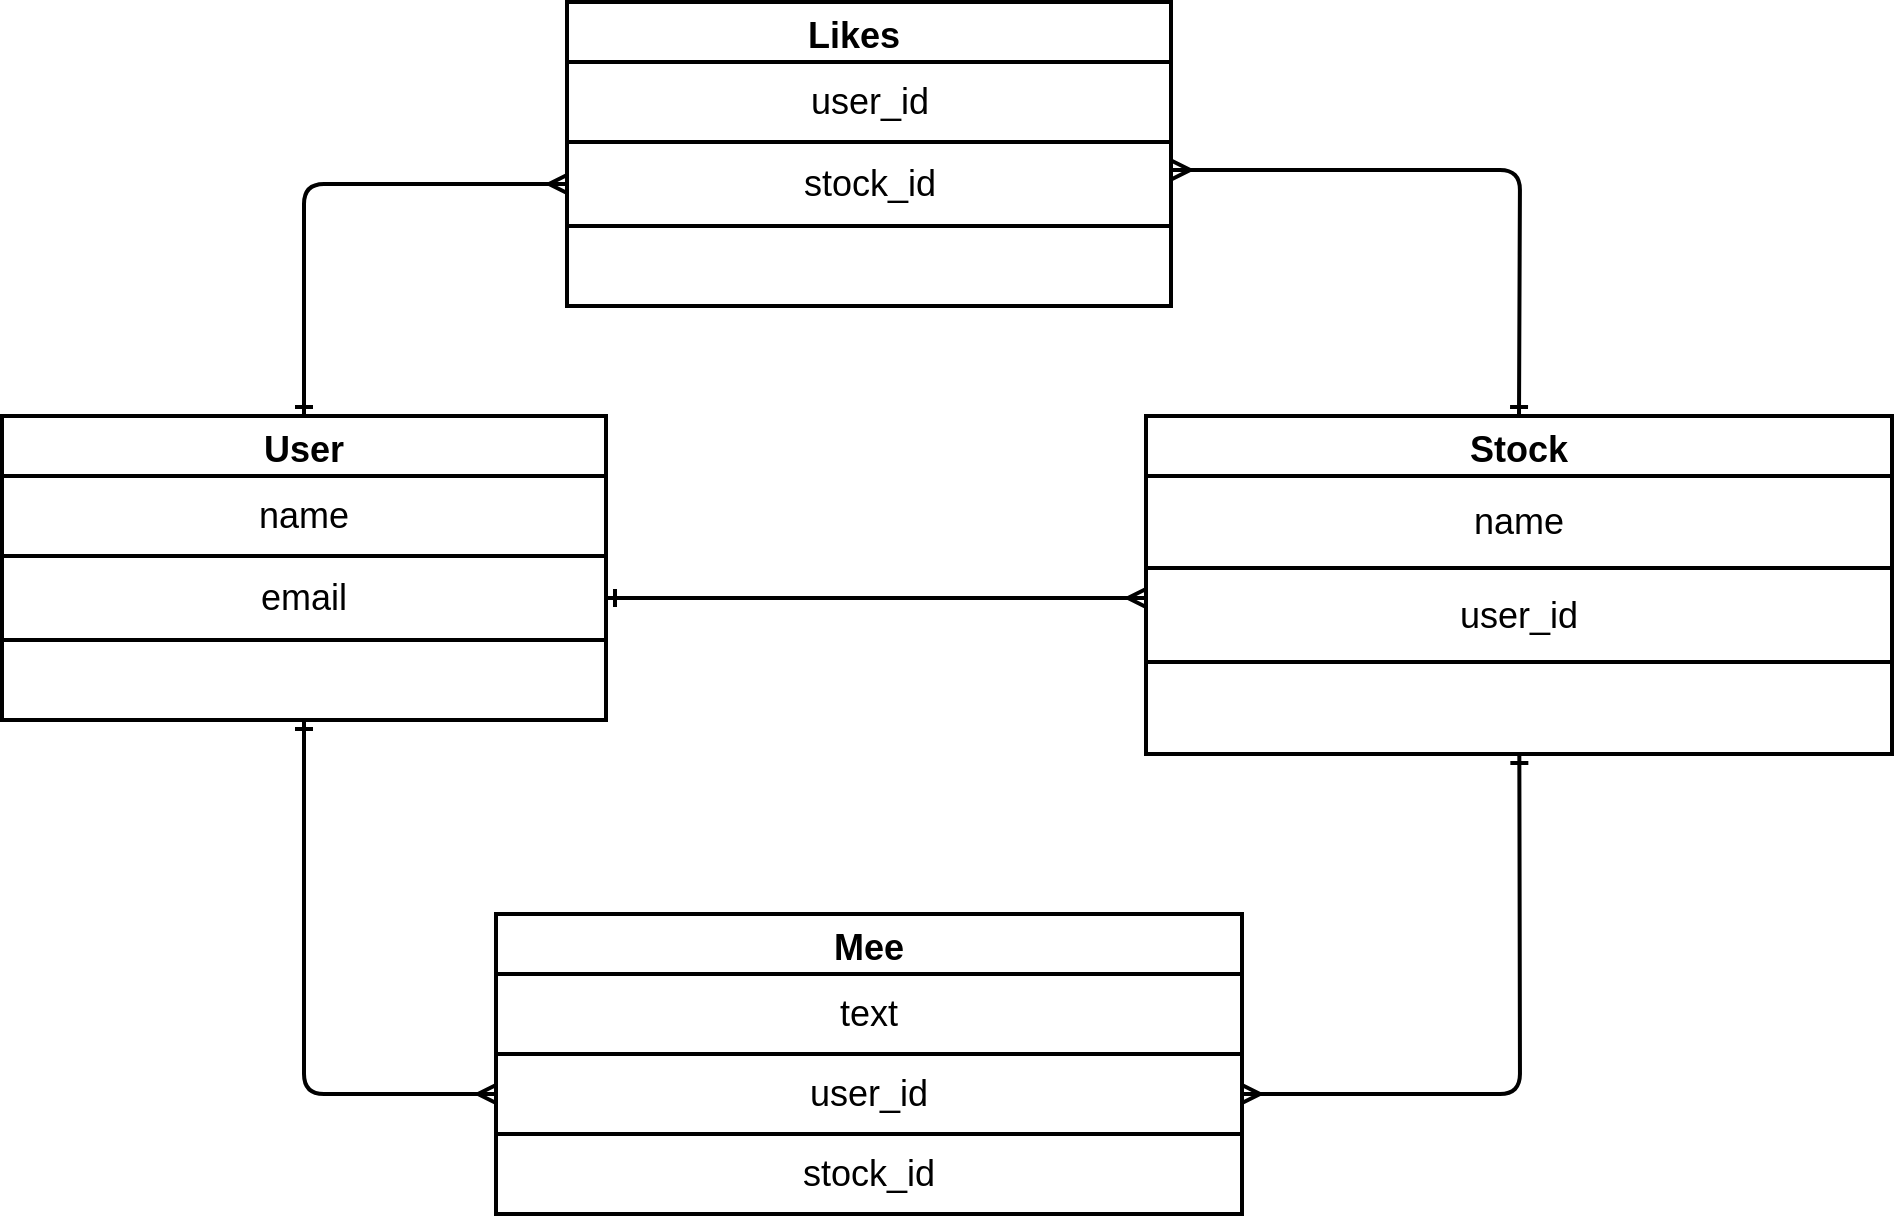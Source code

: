 <mxfile>
    <diagram id="CIO5q90QWOYlBtkPzATM" name="ページ1">
        <mxGraphModel dx="1249" dy="958" grid="0" gridSize="10" guides="1" tooltips="1" connect="1" arrows="1" fold="1" page="0" pageScale="1" pageWidth="827" pageHeight="1169" background="#ffffff" math="0" shadow="0">
            <root>
                <mxCell id="0"/>
                <mxCell id="1" parent="0"/>
                <mxCell id="60" style="edgeStyle=none;html=1;entryX=0;entryY=0.5;entryDx=0;entryDy=0;fontColor=#000000;endArrow=ERmany;endFill=0;strokeColor=#000000;startArrow=ERone;startFill=0;strokeWidth=2;fontSize=18;" parent="1" source="32" target="55" edge="1">
                    <mxGeometry relative="1" as="geometry">
                        <Array as="points">
                            <mxPoint x="-28" y="178"/>
                        </Array>
                    </mxGeometry>
                </mxCell>
                <mxCell id="32" value="User" style="shape=table;startSize=30;container=1;collapsible=0;childLayout=tableLayout;fontStyle=1;align=center;pointerEvents=1;strokeColor=#000000;strokeWidth=2;fontSize=18;" parent="1" vertex="1">
                    <mxGeometry x="-179" y="-161" width="302" height="152" as="geometry"/>
                </mxCell>
                <mxCell id="33" value="" style="shape=partialRectangle;html=1;whiteSpace=wrap;collapsible=0;dropTarget=0;pointerEvents=0;fillColor=none;top=0;left=0;bottom=0;right=0;points=[[0,0.5],[1,0.5]];portConstraint=eastwest;strokeWidth=2;fontSize=18;" parent="32" vertex="1">
                    <mxGeometry y="30" width="302" height="40" as="geometry"/>
                </mxCell>
                <mxCell id="34" value="&lt;font color=&quot;#000000&quot; style=&quot;font-size: 18px&quot;&gt;name&lt;/font&gt;" style="shape=partialRectangle;html=1;whiteSpace=wrap;connectable=0;fillColor=none;top=0;left=0;bottom=0;right=0;overflow=hidden;pointerEvents=1;strokeWidth=2;fontSize=18;" parent="33" vertex="1">
                    <mxGeometry width="302" height="40" as="geometry">
                        <mxRectangle width="302" height="40" as="alternateBounds"/>
                    </mxGeometry>
                </mxCell>
                <mxCell id="37" value="" style="shape=partialRectangle;html=1;whiteSpace=wrap;collapsible=0;dropTarget=0;pointerEvents=0;fillColor=none;top=0;left=0;bottom=0;right=0;points=[[0,0.5],[1,0.5]];portConstraint=eastwest;strokeWidth=2;fontSize=18;" parent="32" vertex="1">
                    <mxGeometry y="70" width="302" height="42" as="geometry"/>
                </mxCell>
                <mxCell id="38" value="&lt;font color=&quot;#000000&quot; style=&quot;font-size: 18px;&quot;&gt;email&lt;/font&gt;" style="shape=partialRectangle;html=1;whiteSpace=wrap;connectable=0;fillColor=none;top=0;left=0;bottom=0;right=0;overflow=hidden;pointerEvents=1;strokeWidth=2;fontSize=18;" parent="37" vertex="1">
                    <mxGeometry width="302" height="42" as="geometry">
                        <mxRectangle width="302" height="42" as="alternateBounds"/>
                    </mxGeometry>
                </mxCell>
                <mxCell id="41" value="" style="shape=partialRectangle;html=1;whiteSpace=wrap;collapsible=0;dropTarget=0;pointerEvents=0;fillColor=none;top=0;left=0;bottom=0;right=0;points=[[0,0.5],[1,0.5]];portConstraint=eastwest;strokeWidth=2;fontSize=18;" parent="32" vertex="1">
                    <mxGeometry y="112" width="302" height="40" as="geometry"/>
                </mxCell>
                <mxCell id="42" value="" style="shape=partialRectangle;html=1;whiteSpace=wrap;connectable=0;fillColor=none;top=0;left=0;bottom=0;right=0;overflow=hidden;pointerEvents=1;strokeWidth=2;fontSize=18;" parent="41" vertex="1">
                    <mxGeometry width="302" height="40" as="geometry">
                        <mxRectangle width="302" height="40" as="alternateBounds"/>
                    </mxGeometry>
                </mxCell>
                <mxCell id="61" style="edgeStyle=none;html=1;entryX=1;entryY=0.5;entryDx=0;entryDy=0;fontColor=#000000;endArrow=ERmany;endFill=0;strokeColor=#000000;startArrow=ERone;startFill=0;strokeWidth=2;fontSize=18;" parent="1" source="45" target="55" edge="1">
                    <mxGeometry relative="1" as="geometry">
                        <Array as="points">
                            <mxPoint x="580" y="178"/>
                        </Array>
                    </mxGeometry>
                </mxCell>
                <mxCell id="75" style="edgeStyle=none;html=1;exitX=0.5;exitY=0;exitDx=0;exitDy=0;entryX=1.012;entryY=0.025;entryDx=0;entryDy=0;entryPerimeter=0;fontSize=18;fontColor=#000000;" edge="1" parent="1" source="45">
                    <mxGeometry relative="1" as="geometry"/>
                </mxCell>
                <mxCell id="45" value="Stock" style="shape=table;startSize=30;container=1;collapsible=0;childLayout=tableLayout;fontStyle=1;align=center;pointerEvents=1;strokeColor=#000000;strokeWidth=2;fontSize=18;" parent="1" vertex="1">
                    <mxGeometry x="393" y="-161" width="373" height="169" as="geometry"/>
                </mxCell>
                <mxCell id="46" value="" style="shape=partialRectangle;html=1;whiteSpace=wrap;collapsible=0;dropTarget=0;pointerEvents=0;fillColor=none;top=0;left=0;bottom=0;right=0;points=[[0,0.5],[1,0.5]];portConstraint=eastwest;strokeWidth=2;fontSize=18;" parent="45" vertex="1">
                    <mxGeometry y="30" width="373" height="46" as="geometry"/>
                </mxCell>
                <mxCell id="47" value="&lt;font color=&quot;#000000&quot; style=&quot;font-size: 18px;&quot;&gt;name&lt;/font&gt;" style="shape=partialRectangle;html=1;whiteSpace=wrap;connectable=0;fillColor=none;top=0;left=0;bottom=0;right=0;overflow=hidden;pointerEvents=1;strokeWidth=2;fontSize=18;" parent="46" vertex="1">
                    <mxGeometry width="373" height="46" as="geometry">
                        <mxRectangle width="373" height="46" as="alternateBounds"/>
                    </mxGeometry>
                </mxCell>
                <mxCell id="48" value="" style="shape=partialRectangle;html=1;whiteSpace=wrap;collapsible=0;dropTarget=0;pointerEvents=0;fillColor=none;top=0;left=0;bottom=0;right=0;points=[[0,0.5],[1,0.5]];portConstraint=eastwest;strokeWidth=2;fontSize=18;" parent="45" vertex="1">
                    <mxGeometry y="76" width="373" height="47" as="geometry"/>
                </mxCell>
                <mxCell id="49" value="&lt;font color=&quot;#000000&quot; style=&quot;font-size: 18px;&quot;&gt;user_id&lt;/font&gt;" style="shape=partialRectangle;html=1;whiteSpace=wrap;connectable=0;fillColor=none;top=0;left=0;bottom=0;right=0;overflow=hidden;pointerEvents=1;strokeWidth=2;fontSize=18;" parent="48" vertex="1">
                    <mxGeometry width="373" height="47" as="geometry">
                        <mxRectangle width="373" height="47" as="alternateBounds"/>
                    </mxGeometry>
                </mxCell>
                <mxCell id="50" value="" style="shape=partialRectangle;html=1;whiteSpace=wrap;collapsible=0;dropTarget=0;pointerEvents=0;fillColor=none;top=0;left=0;bottom=0;right=0;points=[[0,0.5],[1,0.5]];portConstraint=eastwest;strokeWidth=2;fontSize=18;" parent="45" vertex="1">
                    <mxGeometry y="123" width="373" height="46" as="geometry"/>
                </mxCell>
                <mxCell id="51" value="" style="shape=partialRectangle;html=1;whiteSpace=wrap;connectable=0;fillColor=none;top=0;left=0;bottom=0;right=0;overflow=hidden;pointerEvents=1;strokeWidth=2;fontSize=18;" parent="50" vertex="1">
                    <mxGeometry width="373" height="46" as="geometry">
                        <mxRectangle width="373" height="46" as="alternateBounds"/>
                    </mxGeometry>
                </mxCell>
                <mxCell id="52" value="Mee" style="shape=table;startSize=30;container=1;collapsible=0;childLayout=tableLayout;fontStyle=1;align=center;pointerEvents=1;strokeColor=#000000;strokeWidth=2;fontSize=18;" parent="1" vertex="1">
                    <mxGeometry x="68" y="88" width="373" height="150" as="geometry"/>
                </mxCell>
                <mxCell id="53" value="" style="shape=partialRectangle;html=1;whiteSpace=wrap;collapsible=0;dropTarget=0;pointerEvents=0;fillColor=none;top=0;left=0;bottom=0;right=0;points=[[0,0.5],[1,0.5]];portConstraint=eastwest;strokeWidth=2;fontSize=18;" parent="52" vertex="1">
                    <mxGeometry y="30" width="373" height="40" as="geometry"/>
                </mxCell>
                <mxCell id="54" value="&lt;font color=&quot;#000000&quot; style=&quot;font-size: 18px;&quot;&gt;text&lt;/font&gt;" style="shape=partialRectangle;html=1;whiteSpace=wrap;connectable=0;fillColor=none;top=0;left=0;bottom=0;right=0;overflow=hidden;pointerEvents=1;strokeWidth=2;fontSize=18;" parent="53" vertex="1">
                    <mxGeometry width="373" height="40" as="geometry">
                        <mxRectangle width="373" height="40" as="alternateBounds"/>
                    </mxGeometry>
                </mxCell>
                <mxCell id="55" value="" style="shape=partialRectangle;html=1;whiteSpace=wrap;collapsible=0;dropTarget=0;pointerEvents=0;fillColor=none;top=0;left=0;bottom=0;right=0;points=[[0,0.5],[1,0.5]];portConstraint=eastwest;strokeWidth=2;fontSize=18;" parent="52" vertex="1">
                    <mxGeometry y="70" width="373" height="40" as="geometry"/>
                </mxCell>
                <mxCell id="56" value="&lt;font color=&quot;#000000&quot; style=&quot;font-size: 18px;&quot;&gt;user_id&lt;/font&gt;" style="shape=partialRectangle;html=1;whiteSpace=wrap;connectable=0;fillColor=none;top=0;left=0;bottom=0;right=0;overflow=hidden;pointerEvents=1;strokeWidth=2;fontSize=18;" parent="55" vertex="1">
                    <mxGeometry width="373" height="40" as="geometry">
                        <mxRectangle width="373" height="40" as="alternateBounds"/>
                    </mxGeometry>
                </mxCell>
                <mxCell id="57" value="" style="shape=partialRectangle;html=1;whiteSpace=wrap;collapsible=0;dropTarget=0;pointerEvents=0;fillColor=none;top=0;left=0;bottom=0;right=0;points=[[0,0.5],[1,0.5]];portConstraint=eastwest;strokeWidth=2;fontSize=18;" parent="52" vertex="1">
                    <mxGeometry y="110" width="373" height="40" as="geometry"/>
                </mxCell>
                <mxCell id="58" value="&lt;font color=&quot;#000000&quot; style=&quot;font-size: 18px;&quot;&gt;stock_id&lt;/font&gt;" style="shape=partialRectangle;html=1;whiteSpace=wrap;connectable=0;fillColor=none;top=0;left=0;bottom=0;right=0;overflow=hidden;pointerEvents=1;strokeWidth=2;fontSize=18;" parent="57" vertex="1">
                    <mxGeometry width="373" height="40" as="geometry">
                        <mxRectangle width="373" height="40" as="alternateBounds"/>
                    </mxGeometry>
                </mxCell>
                <mxCell id="59" style="edgeStyle=none;html=1;exitX=1;exitY=0.5;exitDx=0;exitDy=0;entryX=0;entryY=0.319;entryDx=0;entryDy=0;fontColor=#000000;endArrow=ERmany;endFill=0;strokeColor=#000000;entryPerimeter=0;startArrow=ERone;startFill=0;strokeWidth=2;fontSize=18;" parent="1" source="37" target="48" edge="1">
                    <mxGeometry relative="1" as="geometry"/>
                </mxCell>
                <mxCell id="79" value="Likes   " style="shape=table;startSize=30;container=1;collapsible=0;childLayout=tableLayout;fontStyle=1;align=center;pointerEvents=1;strokeColor=#000000;strokeWidth=2;fontSize=18;" vertex="1" parent="1">
                    <mxGeometry x="103.5" y="-368" width="302" height="152" as="geometry"/>
                </mxCell>
                <mxCell id="80" value="" style="shape=partialRectangle;html=1;whiteSpace=wrap;collapsible=0;dropTarget=0;pointerEvents=0;fillColor=none;top=0;left=0;bottom=0;right=0;points=[[0,0.5],[1,0.5]];portConstraint=eastwest;strokeWidth=2;fontSize=18;" vertex="1" parent="79">
                    <mxGeometry y="30" width="302" height="40" as="geometry"/>
                </mxCell>
                <mxCell id="81" value="&lt;font color=&quot;#000000&quot; style=&quot;font-size: 18px&quot;&gt;user_id&lt;/font&gt;" style="shape=partialRectangle;html=1;whiteSpace=wrap;connectable=0;fillColor=none;top=0;left=0;bottom=0;right=0;overflow=hidden;pointerEvents=1;strokeWidth=2;fontSize=18;" vertex="1" parent="80">
                    <mxGeometry width="302" height="40" as="geometry">
                        <mxRectangle width="302" height="40" as="alternateBounds"/>
                    </mxGeometry>
                </mxCell>
                <mxCell id="82" value="" style="shape=partialRectangle;html=1;whiteSpace=wrap;collapsible=0;dropTarget=0;pointerEvents=0;fillColor=none;top=0;left=0;bottom=0;right=0;points=[[0,0.5],[1,0.5]];portConstraint=eastwest;strokeWidth=2;fontSize=18;" vertex="1" parent="79">
                    <mxGeometry y="70" width="302" height="42" as="geometry"/>
                </mxCell>
                <mxCell id="83" value="&lt;font color=&quot;#000000&quot; style=&quot;font-size: 18px&quot;&gt;stock_id&lt;/font&gt;" style="shape=partialRectangle;html=1;whiteSpace=wrap;connectable=0;fillColor=none;top=0;left=0;bottom=0;right=0;overflow=hidden;pointerEvents=1;strokeWidth=2;fontSize=18;" vertex="1" parent="82">
                    <mxGeometry width="302" height="42" as="geometry">
                        <mxRectangle width="302" height="42" as="alternateBounds"/>
                    </mxGeometry>
                </mxCell>
                <mxCell id="84" value="" style="shape=partialRectangle;html=1;whiteSpace=wrap;collapsible=0;dropTarget=0;pointerEvents=0;fillColor=none;top=0;left=0;bottom=0;right=0;points=[[0,0.5],[1,0.5]];portConstraint=eastwest;strokeWidth=2;fontSize=18;" vertex="1" parent="79">
                    <mxGeometry y="112" width="302" height="40" as="geometry"/>
                </mxCell>
                <mxCell id="85" value="" style="shape=partialRectangle;html=1;whiteSpace=wrap;connectable=0;fillColor=none;top=0;left=0;bottom=0;right=0;overflow=hidden;pointerEvents=1;strokeWidth=2;fontSize=18;" vertex="1" parent="84">
                    <mxGeometry width="302" height="40" as="geometry">
                        <mxRectangle width="302" height="40" as="alternateBounds"/>
                    </mxGeometry>
                </mxCell>
                <mxCell id="86" style="edgeStyle=none;html=1;entryX=0;entryY=0.5;entryDx=0;entryDy=0;fontColor=#000000;endArrow=ERmany;endFill=0;strokeColor=#000000;startArrow=ERone;startFill=0;strokeWidth=2;fontSize=18;exitX=0.5;exitY=0;exitDx=0;exitDy=0;" edge="1" parent="1" source="32" target="82">
                    <mxGeometry relative="1" as="geometry">
                        <Array as="points">
                            <mxPoint x="-28" y="-277"/>
                        </Array>
                        <mxPoint x="-100" y="-376" as="sourcePoint"/>
                        <mxPoint x="-4" y="-189" as="targetPoint"/>
                    </mxGeometry>
                </mxCell>
                <mxCell id="87" style="edgeStyle=none;html=1;entryX=1.002;entryY=0.333;entryDx=0;entryDy=0;fontColor=#000000;endArrow=ERmany;endFill=0;strokeColor=#000000;startArrow=ERone;startFill=0;strokeWidth=2;fontSize=18;exitX=0.5;exitY=0;exitDx=0;exitDy=0;entryPerimeter=0;" edge="1" parent="1" source="45" target="82">
                    <mxGeometry relative="1" as="geometry">
                        <Array as="points">
                            <mxPoint x="580" y="-284"/>
                        </Array>
                        <mxPoint x="430" y="-179" as="sourcePoint"/>
                        <mxPoint x="561.5" y="-295" as="targetPoint"/>
                    </mxGeometry>
                </mxCell>
            </root>
        </mxGraphModel>
    </diagram>
</mxfile>